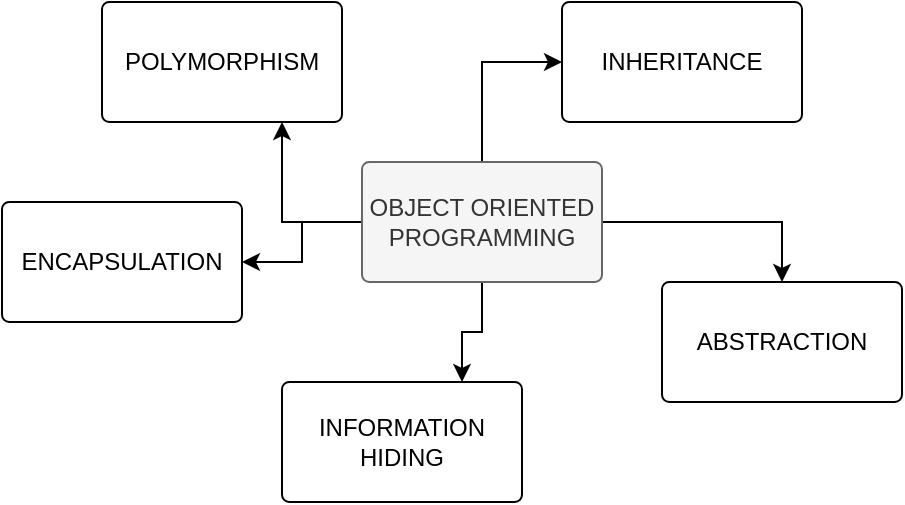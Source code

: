 <mxfile version="12.4.7" type="device"><diagram id="scpv0TO35A-xwgJSaWX_" name="Page-1"><mxGraphModel dx="1357" dy="777" grid="1" gridSize="10" guides="1" tooltips="1" connect="1" arrows="1" fold="1" page="1" pageScale="1" pageWidth="850" pageHeight="1100" math="0" shadow="0"><root><mxCell id="0"/><mxCell id="1" parent="0"/><mxCell id="DQej4kSi-cMhuMqRUZyy-8" style="edgeStyle=orthogonalEdgeStyle;rounded=0;orthogonalLoop=1;jettySize=auto;html=1;entryX=0.75;entryY=1;entryDx=0;entryDy=0;" edge="1" parent="1" source="DQej4kSi-cMhuMqRUZyy-1" target="DQej4kSi-cMhuMqRUZyy-5"><mxGeometry relative="1" as="geometry"/></mxCell><mxCell id="DQej4kSi-cMhuMqRUZyy-9" style="edgeStyle=orthogonalEdgeStyle;rounded=0;orthogonalLoop=1;jettySize=auto;html=1;entryX=1;entryY=0.5;entryDx=0;entryDy=0;" edge="1" parent="1" source="DQej4kSi-cMhuMqRUZyy-1" target="DQej4kSi-cMhuMqRUZyy-3"><mxGeometry relative="1" as="geometry"/></mxCell><mxCell id="DQej4kSi-cMhuMqRUZyy-10" style="edgeStyle=orthogonalEdgeStyle;rounded=0;orthogonalLoop=1;jettySize=auto;html=1;entryX=0.75;entryY=0;entryDx=0;entryDy=0;" edge="1" parent="1" source="DQej4kSi-cMhuMqRUZyy-1" target="DQej4kSi-cMhuMqRUZyy-7"><mxGeometry relative="1" as="geometry"/></mxCell><mxCell id="DQej4kSi-cMhuMqRUZyy-11" style="edgeStyle=orthogonalEdgeStyle;rounded=0;orthogonalLoop=1;jettySize=auto;html=1;entryX=0.5;entryY=0;entryDx=0;entryDy=0;" edge="1" parent="1" source="DQej4kSi-cMhuMqRUZyy-1" target="DQej4kSi-cMhuMqRUZyy-2"><mxGeometry relative="1" as="geometry"/></mxCell><mxCell id="DQej4kSi-cMhuMqRUZyy-12" style="edgeStyle=orthogonalEdgeStyle;rounded=0;orthogonalLoop=1;jettySize=auto;html=1;entryX=0;entryY=0.5;entryDx=0;entryDy=0;" edge="1" parent="1" source="DQej4kSi-cMhuMqRUZyy-1" target="DQej4kSi-cMhuMqRUZyy-4"><mxGeometry relative="1" as="geometry"/></mxCell><mxCell id="DQej4kSi-cMhuMqRUZyy-1" value="OBJECT ORIENTED PROGRAMMING" style="rounded=1;whiteSpace=wrap;html=1;arcSize=6;fillColor=#f5f5f5;strokeColor=#666666;fontColor=#333333;" vertex="1" parent="1"><mxGeometry x="320" y="300" width="120" height="60" as="geometry"/></mxCell><mxCell id="DQej4kSi-cMhuMqRUZyy-2" value="ABSTRACTION" style="rounded=1;whiteSpace=wrap;html=1;arcSize=6;" vertex="1" parent="1"><mxGeometry x="470" y="360" width="120" height="60" as="geometry"/></mxCell><mxCell id="DQej4kSi-cMhuMqRUZyy-3" value="ENCAPSULATION" style="rounded=1;whiteSpace=wrap;html=1;arcSize=6;" vertex="1" parent="1"><mxGeometry x="140" y="320" width="120" height="60" as="geometry"/></mxCell><mxCell id="DQej4kSi-cMhuMqRUZyy-4" value="INHERITANCE" style="rounded=1;whiteSpace=wrap;html=1;arcSize=6;" vertex="1" parent="1"><mxGeometry x="420" y="220" width="120" height="60" as="geometry"/></mxCell><mxCell id="DQej4kSi-cMhuMqRUZyy-5" value="POLYMORPHISM" style="rounded=1;whiteSpace=wrap;html=1;arcSize=6;" vertex="1" parent="1"><mxGeometry x="190" y="220" width="120" height="60" as="geometry"/></mxCell><mxCell id="DQej4kSi-cMhuMqRUZyy-7" value="INFORMATION HIDING" style="rounded=1;whiteSpace=wrap;html=1;arcSize=6;" vertex="1" parent="1"><mxGeometry x="280" y="410" width="120" height="60" as="geometry"/></mxCell></root></mxGraphModel></diagram></mxfile>